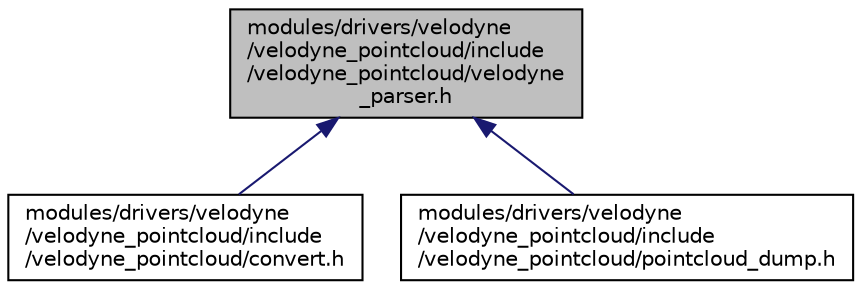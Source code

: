 digraph "modules/drivers/velodyne/velodyne_pointcloud/include/velodyne_pointcloud/velodyne_parser.h"
{
  edge [fontname="Helvetica",fontsize="10",labelfontname="Helvetica",labelfontsize="10"];
  node [fontname="Helvetica",fontsize="10",shape=record];
  Node1 [label="modules/drivers/velodyne\l/velodyne_pointcloud/include\l/velodyne_pointcloud/velodyne\l_parser.h",height=0.2,width=0.4,color="black", fillcolor="grey75", style="filled" fontcolor="black"];
  Node1 -> Node2 [dir="back",color="midnightblue",fontsize="10",style="solid",fontname="Helvetica"];
  Node2 [label="modules/drivers/velodyne\l/velodyne_pointcloud/include\l/velodyne_pointcloud/convert.h",height=0.2,width=0.4,color="black", fillcolor="white", style="filled",URL="$convert_8h.html"];
  Node1 -> Node3 [dir="back",color="midnightblue",fontsize="10",style="solid",fontname="Helvetica"];
  Node3 [label="modules/drivers/velodyne\l/velodyne_pointcloud/include\l/velodyne_pointcloud/pointcloud_dump.h",height=0.2,width=0.4,color="black", fillcolor="white", style="filled",URL="$pointcloud__dump_8h.html"];
}
